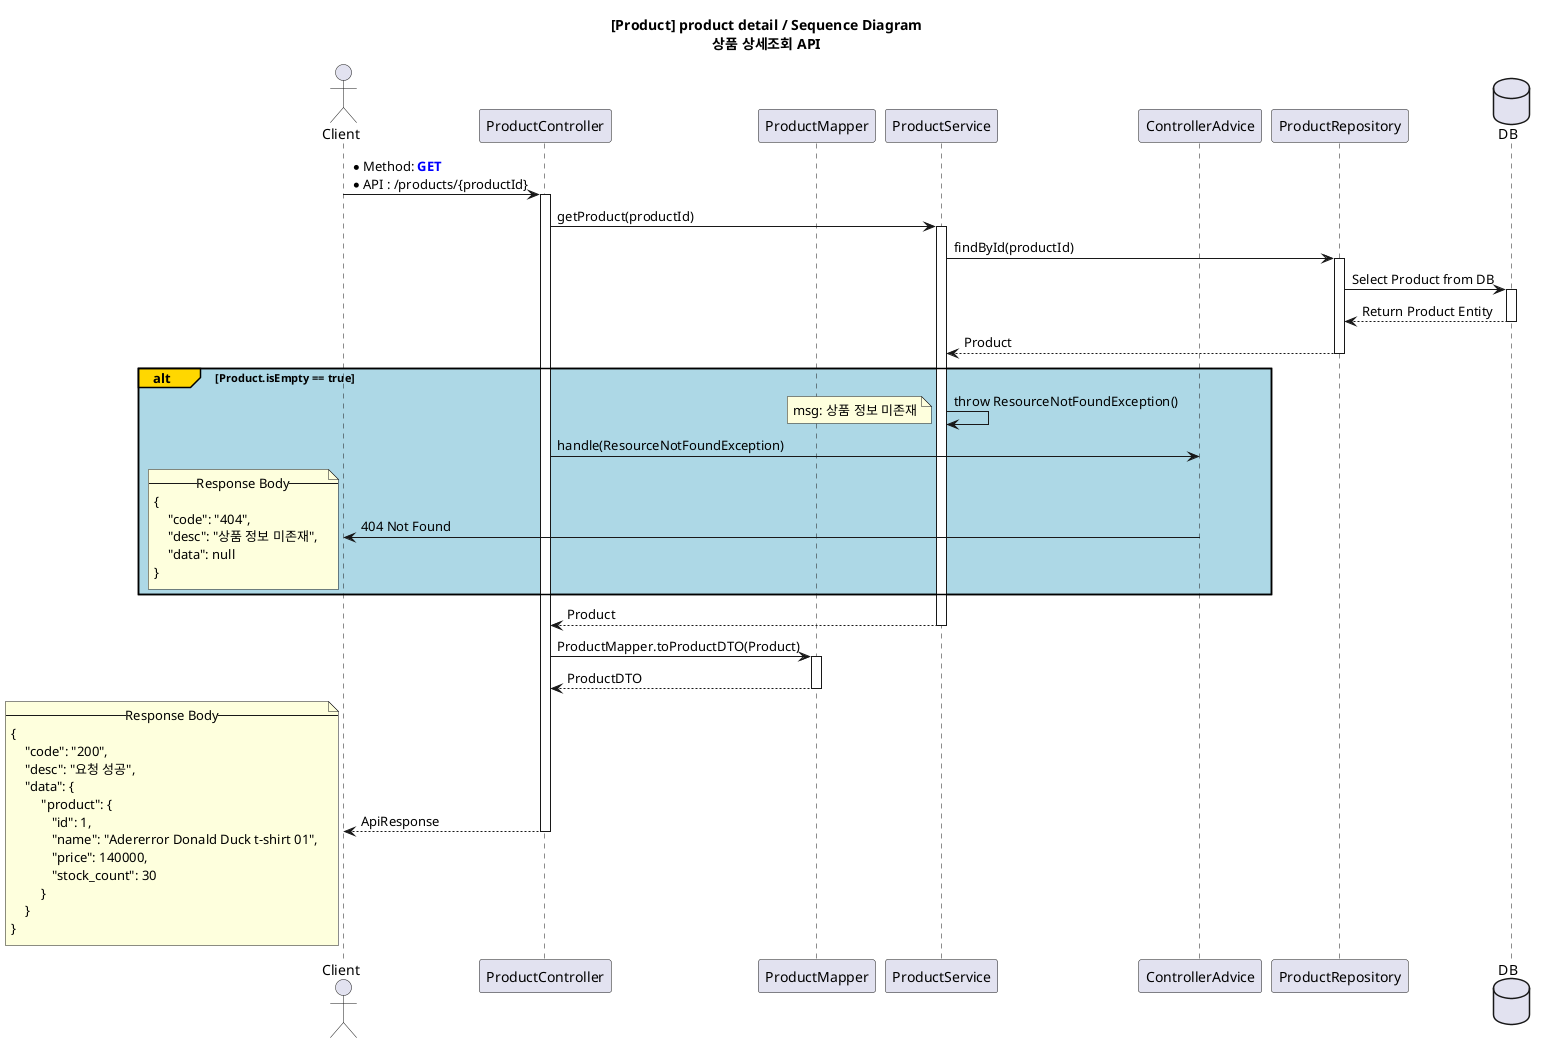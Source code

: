 @startuml

!define SHOW_NOTE ' 노트 표시 여부 ( 비활성화 시 주석 처리 )
Title [Product] product detail / Sequence Diagram\n\
상품 상세조회 API

'---------------------------------------------------
' 객체 정의
'---------------------------------------------------
actor "Client" as Client
participant "ProductController" as ProductController
participant "ProductMapper" as ProductMapper
participant "ProductService" as ProductService
participant "ControllerAdvice" as ControllerAdvice
participant "ProductRepository" as ProductRepository
database "DB" as DB

'---------------------------------------------------
' Product List API Sequence Diagram
'---------------------------------------------------

Client -> ProductController : * Method: <color blue><b>GET \n\
* API : /products/{productId}
activate ProductController

ProductController -> ProductService : getProduct(productId)
    activate ProductService
        ProductService -> ProductRepository : findById(productId)
            activate ProductRepository
                ProductRepository -> DB : Select Product from DB
                    activate DB
                    return Return Product Entity
                return Product

        alt#Gold  #LightBlue Product.isEmpty == true
            ProductService -> ProductService: throw ResourceNotFoundException()
            note bottom: msg: 상품 정보 미존재

            ProductController -> ControllerAdvice : handle(ResourceNotFoundException)
            ControllerAdvice -> Client: 404 Not Found
            !ifdef (SHOW_NOTE)
                note bottom
                -- Response Body --
                {
                    "code": "404",
                    "desc": "상품 정보 미존재",
                    "data": null
                }
                end note
            !endif
        end alt
    return Product

    ProductController -> ProductMapper : ProductMapper.toProductDTO(Product)
        ACTIVATE ProductMapper
        return ProductDTO

return ApiResponse
    !ifdef (SHOW_NOTE)
        note bottom
            -- Response Body --
            {
                "code": "200",
                "desc": "요청 성공",
                "data": {
                     "product": {
                        "id": 1,
                        "name": "Adererror Donald Duck t-shirt 01",
                        "price": 140000,
                        "stock_count": 30
                     }
                }
            }
        end note
    !endif
@enduml